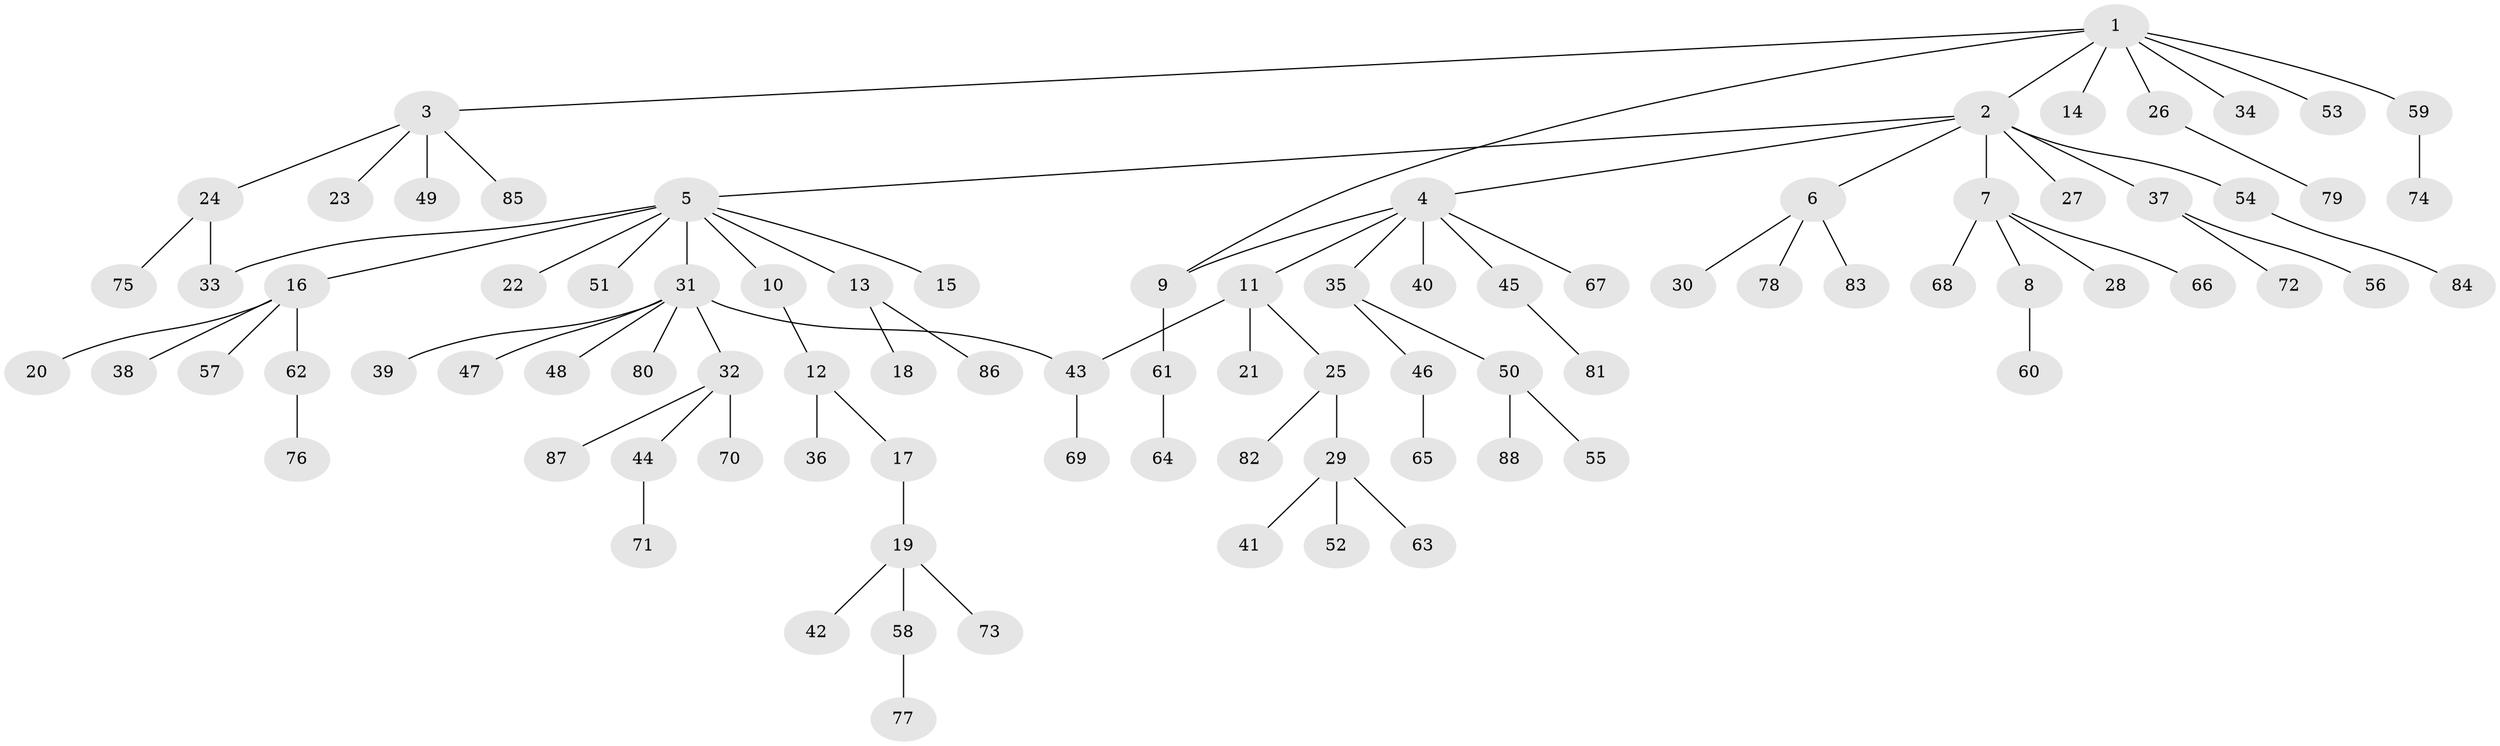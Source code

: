 // coarse degree distribution, {7: 0.014925373134328358, 9: 0.029850746268656716, 4: 0.04477611940298507, 8: 0.014925373134328358, 12: 0.014925373134328358, 3: 0.07462686567164178, 1: 0.6716417910447762, 2: 0.11940298507462686, 5: 0.014925373134328358}
// Generated by graph-tools (version 1.1) at 2025/23/03/03/25 07:23:52]
// undirected, 88 vertices, 90 edges
graph export_dot {
graph [start="1"]
  node [color=gray90,style=filled];
  1;
  2;
  3;
  4;
  5;
  6;
  7;
  8;
  9;
  10;
  11;
  12;
  13;
  14;
  15;
  16;
  17;
  18;
  19;
  20;
  21;
  22;
  23;
  24;
  25;
  26;
  27;
  28;
  29;
  30;
  31;
  32;
  33;
  34;
  35;
  36;
  37;
  38;
  39;
  40;
  41;
  42;
  43;
  44;
  45;
  46;
  47;
  48;
  49;
  50;
  51;
  52;
  53;
  54;
  55;
  56;
  57;
  58;
  59;
  60;
  61;
  62;
  63;
  64;
  65;
  66;
  67;
  68;
  69;
  70;
  71;
  72;
  73;
  74;
  75;
  76;
  77;
  78;
  79;
  80;
  81;
  82;
  83;
  84;
  85;
  86;
  87;
  88;
  1 -- 2;
  1 -- 3;
  1 -- 9;
  1 -- 14;
  1 -- 26;
  1 -- 34;
  1 -- 53;
  1 -- 59;
  2 -- 4;
  2 -- 5;
  2 -- 6;
  2 -- 7;
  2 -- 27;
  2 -- 37;
  2 -- 54;
  3 -- 23;
  3 -- 24;
  3 -- 49;
  3 -- 85;
  4 -- 9;
  4 -- 11;
  4 -- 35;
  4 -- 40;
  4 -- 45;
  4 -- 67;
  5 -- 10;
  5 -- 13;
  5 -- 15;
  5 -- 16;
  5 -- 22;
  5 -- 31;
  5 -- 33;
  5 -- 51;
  6 -- 30;
  6 -- 78;
  6 -- 83;
  7 -- 8;
  7 -- 28;
  7 -- 66;
  7 -- 68;
  8 -- 60;
  9 -- 61;
  10 -- 12;
  11 -- 21;
  11 -- 25;
  11 -- 43;
  12 -- 17;
  12 -- 36;
  13 -- 18;
  13 -- 86;
  16 -- 20;
  16 -- 38;
  16 -- 57;
  16 -- 62;
  17 -- 19;
  19 -- 42;
  19 -- 58;
  19 -- 73;
  24 -- 33;
  24 -- 75;
  25 -- 29;
  25 -- 82;
  26 -- 79;
  29 -- 41;
  29 -- 52;
  29 -- 63;
  31 -- 32;
  31 -- 39;
  31 -- 43;
  31 -- 47;
  31 -- 48;
  31 -- 80;
  32 -- 44;
  32 -- 70;
  32 -- 87;
  35 -- 46;
  35 -- 50;
  37 -- 56;
  37 -- 72;
  43 -- 69;
  44 -- 71;
  45 -- 81;
  46 -- 65;
  50 -- 55;
  50 -- 88;
  54 -- 84;
  58 -- 77;
  59 -- 74;
  61 -- 64;
  62 -- 76;
}
